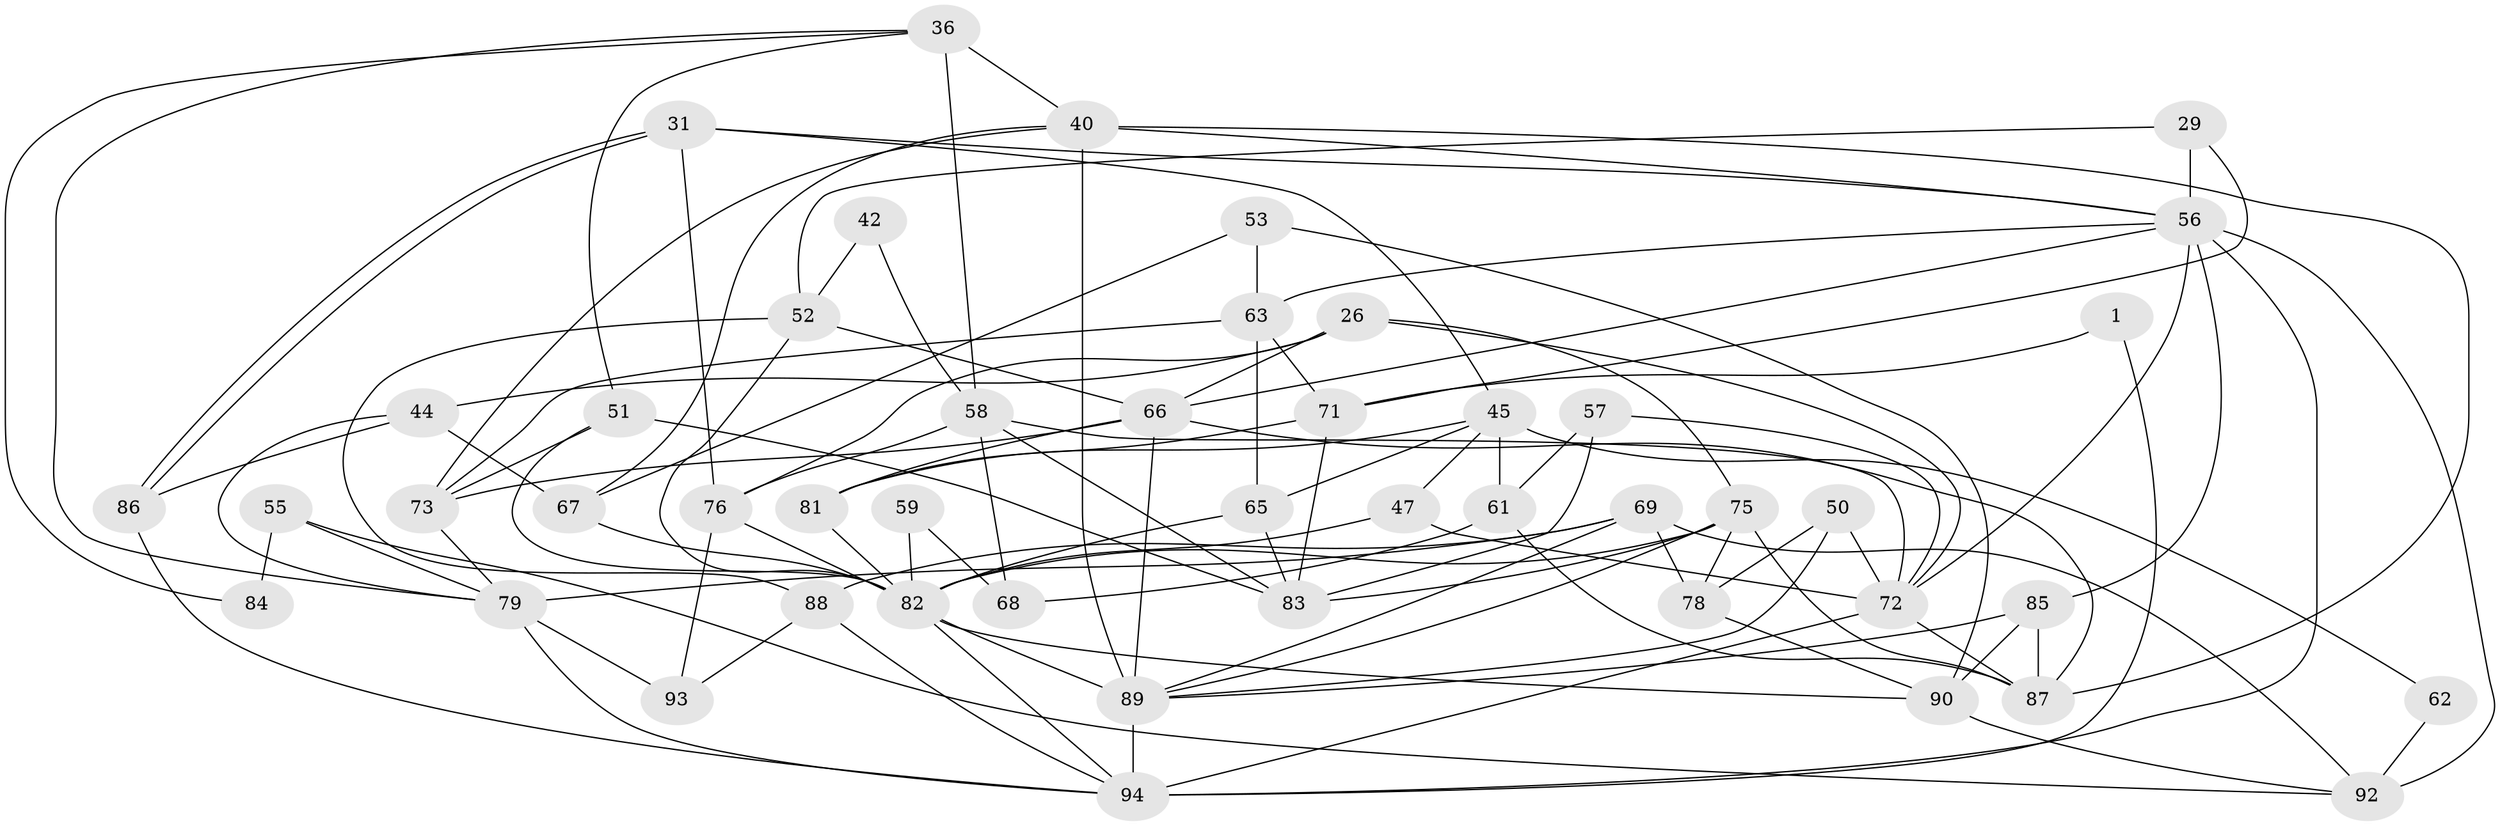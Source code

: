 // original degree distribution, {2: 0.13829787234042554, 3: 0.2978723404255319, 4: 0.24468085106382978, 5: 0.1595744680851064, 6: 0.07446808510638298, 7: 0.07446808510638298, 8: 0.010638297872340425}
// Generated by graph-tools (version 1.1) at 2025/50/03/09/25 04:50:17]
// undirected, 47 vertices, 112 edges
graph export_dot {
graph [start="1"]
  node [color=gray90,style=filled];
  1;
  26 [super="+24"];
  29;
  31 [super="+23"];
  36 [super="+2"];
  40 [super="+25"];
  42;
  44;
  45 [super="+41"];
  47;
  50;
  51;
  52 [super="+19"];
  53;
  55;
  56 [super="+27"];
  57;
  58 [super="+30+13"];
  59;
  61 [super="+5"];
  62;
  63 [super="+39"];
  65;
  66 [super="+60"];
  67;
  68;
  69;
  71;
  72 [super="+48+10"];
  73;
  75 [super="+20+70"];
  76 [super="+22"];
  78;
  79 [super="+74"];
  81 [super="+28"];
  82 [super="+33+37+80"];
  83 [super="+11+14"];
  84;
  85;
  86;
  87 [super="+49"];
  88;
  89 [super="+21+43+64"];
  90;
  92;
  93 [super="+17"];
  94 [super="+32+54+91"];
  1 -- 71;
  1 -- 94;
  26 -- 44;
  26 -- 72;
  26 -- 75;
  26 -- 66;
  26 -- 76;
  29 -- 71;
  29 -- 52;
  29 -- 56;
  31 -- 86;
  31 -- 86;
  31 -- 56;
  31 -- 76;
  31 -- 45;
  36 -- 51;
  36 -- 58 [weight=2];
  36 -- 84;
  36 -- 40 [weight=2];
  36 -- 79;
  40 -- 56;
  40 -- 89 [weight=3];
  40 -- 67;
  40 -- 73;
  40 -- 87 [weight=2];
  42 -- 52;
  42 -- 58;
  44 -- 86;
  44 -- 67;
  44 -- 79;
  45 -- 47;
  45 -- 61 [weight=3];
  45 -- 62;
  45 -- 81;
  45 -- 65;
  47 -- 72;
  47 -- 82;
  50 -- 89;
  50 -- 78;
  50 -- 72;
  51 -- 73;
  51 -- 83 [weight=2];
  51 -- 82;
  52 -- 88;
  52 -- 66;
  52 -- 82;
  53 -- 67;
  53 -- 63;
  53 -- 90;
  55 -- 92;
  55 -- 84;
  55 -- 79;
  56 -- 66 [weight=2];
  56 -- 72;
  56 -- 92;
  56 -- 85;
  56 -- 63;
  56 -- 94 [weight=3];
  57 -- 61;
  57 -- 83;
  57 -- 72;
  58 -- 72;
  58 -- 83 [weight=2];
  58 -- 68;
  58 -- 76;
  59 -- 68;
  59 -- 82;
  61 -- 68;
  61 -- 87;
  62 -- 92;
  63 -- 65;
  63 -- 73;
  63 -- 71;
  65 -- 83;
  65 -- 82;
  66 -- 73;
  66 -- 81;
  66 -- 87;
  66 -- 89 [weight=2];
  67 -- 82;
  69 -- 92;
  69 -- 78;
  69 -- 88;
  69 -- 79;
  69 -- 89;
  71 -- 81 [weight=2];
  71 -- 83 [weight=2];
  72 -- 87 [weight=2];
  72 -- 94 [weight=3];
  73 -- 79;
  75 -- 83 [weight=2];
  75 -- 82 [weight=3];
  75 -- 78;
  75 -- 87;
  75 -- 89;
  76 -- 93 [weight=2];
  76 -- 82 [weight=2];
  78 -- 90;
  79 -- 94 [weight=2];
  79 -- 93;
  81 -- 82 [weight=2];
  82 -- 89;
  82 -- 90;
  82 -- 94 [weight=3];
  85 -- 90;
  85 -- 89;
  85 -- 87;
  86 -- 94;
  88 -- 93 [weight=2];
  88 -- 94;
  89 -- 94 [weight=2];
  90 -- 92;
}
